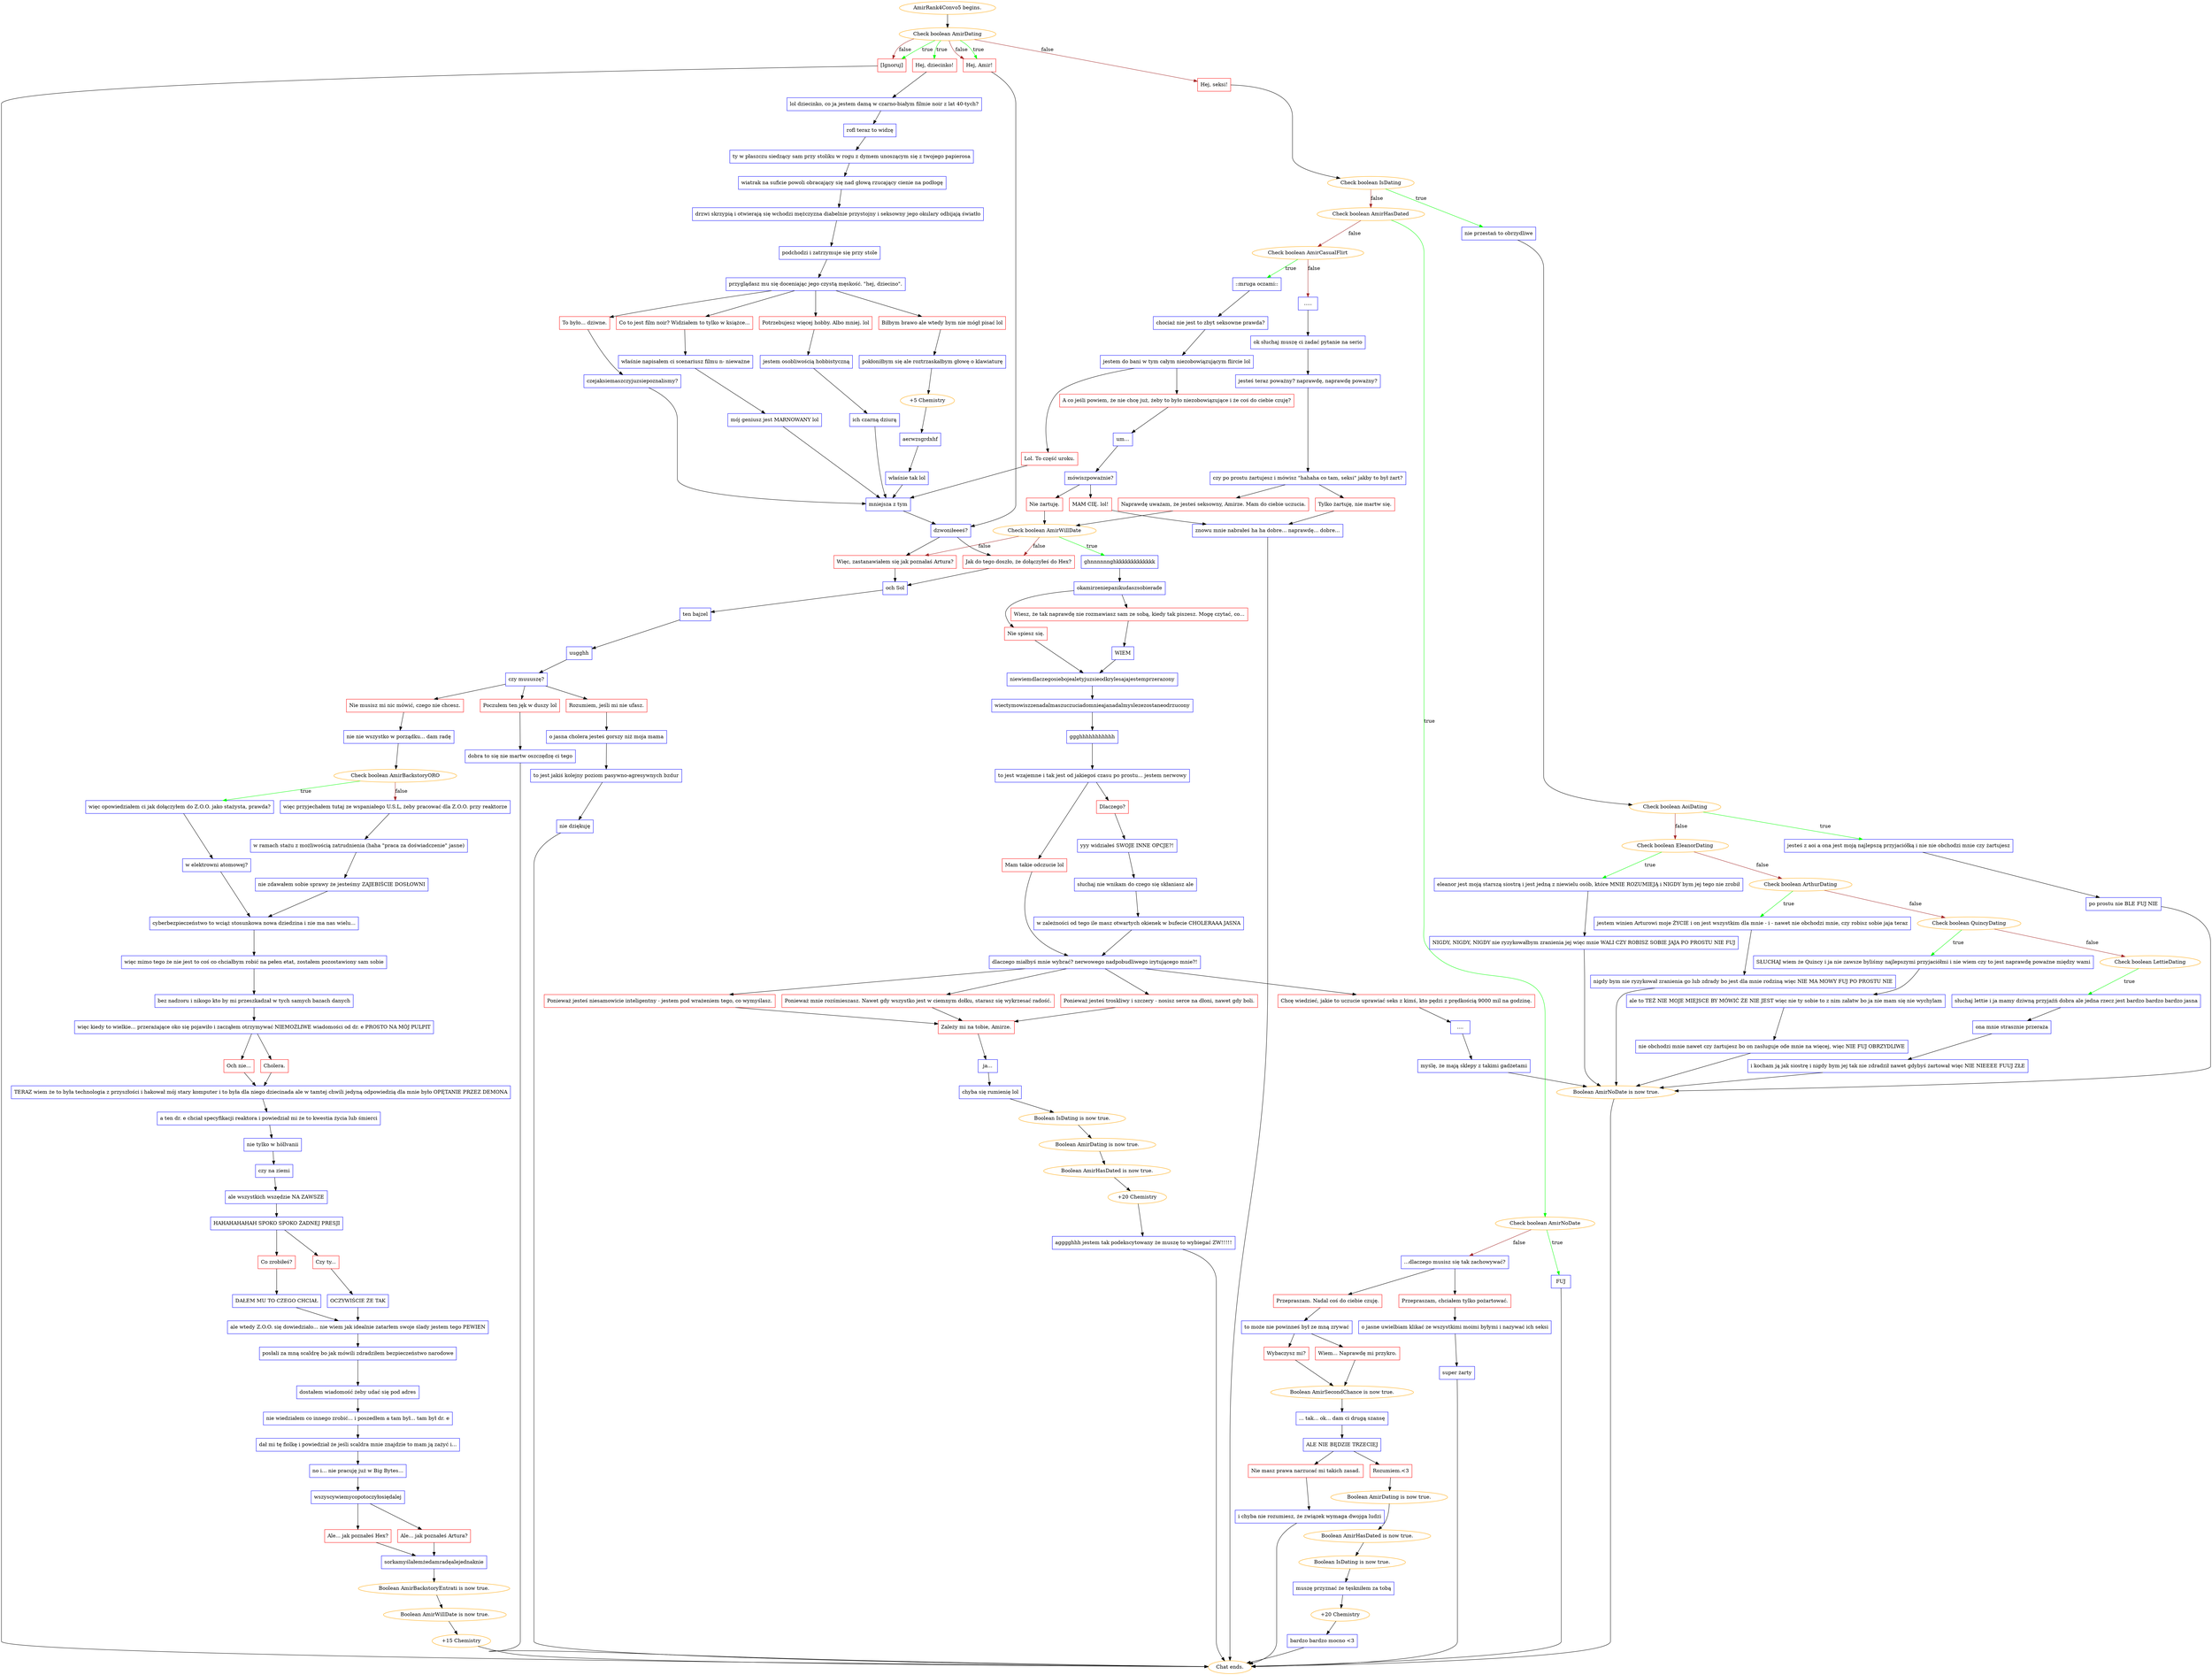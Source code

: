 digraph {
	"AmirRank4Convo5 begins." [color=orange];
		"AmirRank4Convo5 begins." -> j4038238885;
	j4038238885 [label="Check boolean AmirDating",color=orange];
		j4038238885 -> j4007556742 [label=true,color=green];
		j4038238885 -> j276088350 [label=true,color=green];
		j4038238885 -> j3747364732 [label=true,color=green];
		j4038238885 -> j324177856 [label=false,color=brown];
		j4038238885 -> j276088350 [label=false,color=brown];
		j4038238885 -> j3747364732 [label=false,color=brown];
	j4007556742 [label="Hej, dziecinko!",shape=box,color=red];
		j4007556742 -> j2544173421;
	j276088350 [label="Hej, Amir!",shape=box,color=red];
		j276088350 -> j3275668826;
	j3747364732 [label="[Ignoruj]",shape=box,color=red];
		j3747364732 -> "Chat ends.";
	j324177856 [label="Hej, seksi!",shape=box,color=red];
		j324177856 -> j3187119475;
	j2544173421 [label="lol dziecinko, co ja jestem damą w czarno-białym filmie noir z lat 40-tych?",shape=box,color=blue];
		j2544173421 -> j1061761418;
	j3275668826 [label="dzwoniłeeeś?",shape=box,color=blue];
		j3275668826 -> j1956641227;
		j3275668826 -> j1220466071;
	"Chat ends." [color=orange];
	j3187119475 [label="Check boolean IsDating",color=orange];
		j3187119475 -> j117320818 [label=true,color=green];
		j3187119475 -> j2762511978 [label=false,color=brown];
	j1061761418 [label="rofl teraz to widzę",shape=box,color=blue];
		j1061761418 -> j2215869274;
	j1956641227 [label="Jak do tego doszło, że dołączyłeś do Hex?",shape=box,color=red];
		j1956641227 -> j2484820784;
	j1220466071 [label="Więc, zastanawiałem się jak poznałaś Artura?",shape=box,color=red];
		j1220466071 -> j2484820784;
	j117320818 [label="nie przestań to obrzydliwe",shape=box,color=blue];
		j117320818 -> j4121758529;
	j2762511978 [label="Check boolean AmirHasDated",color=orange];
		j2762511978 -> j583148247 [label=true,color=green];
		j2762511978 -> j3041935515 [label=false,color=brown];
	j2215869274 [label="ty w płaszczu siedzący sam przy stoliku w rogu z dymem unoszącym się z twojego papierosa",shape=box,color=blue];
		j2215869274 -> j1181171458;
	j2484820784 [label="och Sol",shape=box,color=blue];
		j2484820784 -> j1090549090;
	j4121758529 [label="Check boolean AoiDating",color=orange];
		j4121758529 -> j3905773962 [label=true,color=green];
		j4121758529 -> j3816408486 [label=false,color=brown];
	j583148247 [label="Check boolean AmirNoDate",color=orange];
		j583148247 -> j4285586472 [label=true,color=green];
		j583148247 -> j1943514080 [label=false,color=brown];
	j3041935515 [label="Check boolean AmirCasualFlirt",color=orange];
		j3041935515 -> j3155524924 [label=true,color=green];
		j3041935515 -> j207074246 [label=false,color=brown];
	j1181171458 [label="wiatrak na suficie powoli obracający się nad głową rzucający cienie na podłogę",shape=box,color=blue];
		j1181171458 -> j3497055066;
	j1090549090 [label="ten bajzel",shape=box,color=blue];
		j1090549090 -> j667286159;
	j3905773962 [label="jesteś z aoi a ona jest moją najlepszą przyjaciółką i nie nie obchodzi mnie czy żartujesz",shape=box,color=blue];
		j3905773962 -> j4266918063;
	j3816408486 [label="Check boolean EleanorDating",color=orange];
		j3816408486 -> j3915974526 [label=true,color=green];
		j3816408486 -> j1390768341 [label=false,color=brown];
	j4285586472 [label="FUJ",shape=box,color=blue];
		j4285586472 -> "Chat ends.";
	j1943514080 [label="...dlaczego musisz się tak zachowywać?",shape=box,color=blue];
		j1943514080 -> j2185036227;
		j1943514080 -> j37105900;
	j3155524924 [label="::mruga oczami::",shape=box,color=blue];
		j3155524924 -> j1186195037;
	j207074246 [label=".....",shape=box,color=blue];
		j207074246 -> j3854246703;
	j3497055066 [label="drzwi skrzypią i otwierają się wchodzi mężczyzna diabelnie przystojny i seksowny jego okulary odbijają światło",shape=box,color=blue];
		j3497055066 -> j142702494;
	j667286159 [label="uugghh",shape=box,color=blue];
		j667286159 -> j1123534487;
	j4266918063 [label="po prostu nie BLE FUJ NIE",shape=box,color=blue];
		j4266918063 -> j1438323710;
	j3915974526 [label="eleanor jest moją starszą siostrą i jest jedną z niewielu osób, które MNIE ROZUMIEJĄ i NIGDY bym jej tego nie zrobił",shape=box,color=blue];
		j3915974526 -> j3292410687;
	j1390768341 [label="Check boolean ArthurDating",color=orange];
		j1390768341 -> j3225824666 [label=true,color=green];
		j1390768341 -> j4138058423 [label=false,color=brown];
	j2185036227 [label="Przepraszam. Nadal coś do ciebie czuję.",shape=box,color=red];
		j2185036227 -> j2464166341;
	j37105900 [label="Przepraszam, chciałem tylko pożartować.",shape=box,color=red];
		j37105900 -> j3130149302;
	j1186195037 [label="chociaż nie jest to zbyt seksowne prawda?",shape=box,color=blue];
		j1186195037 -> j2483070746;
	j3854246703 [label="ok słuchaj muszę ci zadać pytanie na serio",shape=box,color=blue];
		j3854246703 -> j149657148;
	j142702494 [label="podchodzi i zatrzymuje się przy stole",shape=box,color=blue];
		j142702494 -> j3063975480;
	j1123534487 [label="czy muuuszę?",shape=box,color=blue];
		j1123534487 -> j2015173846;
		j1123534487 -> j3897981512;
		j1123534487 -> j1195472054;
	j1438323710 [label="Boolean AmirNoDate is now true.",color=orange];
		j1438323710 -> "Chat ends.";
	j3292410687 [label="NIGDY, NIGDY, NIGDY nie ryzykowałbym zranienia jej więc mnie WALI CZY ROBISZ SOBIE JAJA PO PROSTU NIE FUJ",shape=box,color=blue];
		j3292410687 -> j1438323710;
	j3225824666 [label="jestem winien Arturowi moje ŻYCIE i on jest wszystkim dla mnie - i - nawet nie obchodzi mnie, czy robisz sobie jaja teraz",shape=box,color=blue];
		j3225824666 -> j2397120185;
	j4138058423 [label="Check boolean QuincyDating",color=orange];
		j4138058423 -> j1422822846 [label=true,color=green];
		j4138058423 -> j2396045377 [label=false,color=brown];
	j2464166341 [label="to może nie powinneś był ze mną zrywać",shape=box,color=blue];
		j2464166341 -> j1216111086;
		j2464166341 -> j20335856;
	j3130149302 [label="o jasne uwielbiam klikać ze wszystkimi moimi byłymi i nazywać ich seksi",shape=box,color=blue];
		j3130149302 -> j3445269004;
	j2483070746 [label="jestem do bani w tym całym niezobowiązującym flircie lol",shape=box,color=blue];
		j2483070746 -> j2537781133;
		j2483070746 -> j1496036379;
	j149657148 [label="jesteś teraz poważny? naprawdę, naprawdę poważny?",shape=box,color=blue];
		j149657148 -> j1691859218;
	j3063975480 [label="przyglądasz mu się doceniając jego czystą męskość. \"hej, dziecino\".",shape=box,color=blue];
		j3063975480 -> j63541982;
		j3063975480 -> j1468926940;
		j3063975480 -> j3489879527;
		j3063975480 -> j1484491848;
	j2015173846 [label="Rozumiem, jeśli mi nie ufasz.",shape=box,color=red];
		j2015173846 -> j393970839;
	j3897981512 [label="Nie musisz mi nic mówić, czego nie chcesz.",shape=box,color=red];
		j3897981512 -> j685578992;
	j1195472054 [label="Poczułem ten jęk w duszy lol",shape=box,color=red];
		j1195472054 -> j367143921;
	j2397120185 [label="nigdy bym nie ryzykował zranienia go lub zdrady bo jest dla mnie rodziną więc NIE MA MOWY FUJ PO PROSTU NIE",shape=box,color=blue];
		j2397120185 -> j1438323710;
	j1422822846 [label="SŁUCHAJ wiem że Quincy i ja nie zawsze byliśmy najlepszymi przyjaciółmi i nie wiem czy to jest naprawdę poważne między wami",shape=box,color=blue];
		j1422822846 -> j3759403471;
	j2396045377 [label="Check boolean LettieDating",color=orange];
		j2396045377 -> j942707499 [label=true,color=green];
	j1216111086 [label="Wiem... Naprawdę mi przykro.",shape=box,color=red];
		j1216111086 -> j4075260786;
	j20335856 [label="Wybaczysz mi?",shape=box,color=red];
		j20335856 -> j4075260786;
	j3445269004 [label="super żarty",shape=box,color=blue];
		j3445269004 -> "Chat ends.";
	j2537781133 [label="Lol. To część uroku.",shape=box,color=red];
		j2537781133 -> j156400283;
	j1496036379 [label="A co jeśli powiem, że nie chcę już, żeby to było niezobowiązujące i że coś do ciebie czuję?",shape=box,color=red];
		j1496036379 -> j2341348767;
	j1691859218 [label="czy po prostu żartujesz i mówisz \"hahaha co tam, seksi\" jakby to był żart?",shape=box,color=blue];
		j1691859218 -> j2222486518;
		j1691859218 -> j1637579747;
	j63541982 [label="Co to jest film noir? Widziałem to tylko w książce...",shape=box,color=red];
		j63541982 -> j2073126135;
	j1468926940 [label="Potrzebujesz więcej hobby. Albo mniej. lol",shape=box,color=red];
		j1468926940 -> j557251348;
	j3489879527 [label="Biłbym brawo ale wtedy bym nie mógł pisać lol",shape=box,color=red];
		j3489879527 -> j1378130548;
	j1484491848 [label="To było... dziwne.",shape=box,color=red];
		j1484491848 -> j3391526998;
	j393970839 [label="o jasna cholera jesteś gorszy niż moja mama",shape=box,color=blue];
		j393970839 -> j1372789908;
	j685578992 [label="nie nie wszystko w porządku... dam radę",shape=box,color=blue];
		j685578992 -> j752942042;
	j367143921 [label="dobra to się nie martw oszczędzę ci tego",shape=box,color=blue];
		j367143921 -> "Chat ends.";
	j3759403471 [label="ale to TEŻ NIE MOJE MIEJSCE BY MÓWIĆ ŻE NIE JEST więc nie ty sobie to z nim załatw bo ja nie mam się nie wychylam",shape=box,color=blue];
		j3759403471 -> j2578363879;
	j942707499 [label="słuchaj lettie i ja mamy dziwną przyjaźń dobra ale jedna rzecz jest bardzo bardzo bardzo jasna",shape=box,color=blue];
		j942707499 -> j2338576706;
	j4075260786 [label="Boolean AmirSecondChance is now true.",color=orange];
		j4075260786 -> j2241432299;
	j156400283 [label="mniejsza z tym",shape=box,color=blue];
		j156400283 -> j3275668826;
	j2341348767 [label="um...",shape=box,color=blue];
		j2341348767 -> j2871328253;
	j2222486518 [label="Naprawdę uważam, że jesteś seksowny, Amirze. Mam do ciebie uczucia.",shape=box,color=red];
		j2222486518 -> j3219135128;
	j1637579747 [label="Tylko żartuję, nie martw się.",shape=box,color=red];
		j1637579747 -> j95034822;
	j2073126135 [label="właśnie napisałem ci scenariusz filmu n- nieważne",shape=box,color=blue];
		j2073126135 -> j762956490;
	j557251348 [label="jestem osobliwością hobbistyczną",shape=box,color=blue];
		j557251348 -> j2586132620;
	j1378130548 [label="pokłoniłbym się ale roztrzaskałbym głowę o klawiaturę",shape=box,color=blue];
		j1378130548 -> j384641233;
	j3391526998 [label="czejaksiemaszczyjuzsiepoznalismy?",shape=box,color=blue];
		j3391526998 -> j156400283;
	j1372789908 [label="to jest jakiś kolejny poziom pasywno-agresywnych bzdur",shape=box,color=blue];
		j1372789908 -> j295029964;
	j752942042 [label="Check boolean AmirBackstoryORO",color=orange];
		j752942042 -> j2816964420 [label=true,color=green];
		j752942042 -> j2097238711 [label=false,color=brown];
	j2578363879 [label="nie obchodzi mnie nawet czy żartujesz bo on zasługuje ode mnie na więcej, więc NIE FUJ OBRZYDLIWE",shape=box,color=blue];
		j2578363879 -> j1438323710;
	j2338576706 [label="ona mnie strasznie przeraża",shape=box,color=blue];
		j2338576706 -> j4208139069;
	j2241432299 [label="... tak... ok... dam ci drugą szansę",shape=box,color=blue];
		j2241432299 -> j2656026302;
	j2871328253 [label="mówiszpoważnie?",shape=box,color=blue];
		j2871328253 -> j4160996057;
		j2871328253 -> j3949937596;
	j3219135128 [label="Check boolean AmirWillDate",color=orange];
		j3219135128 -> j509674453 [label=true,color=green];
		j3219135128 -> j1956641227 [label=false,color=brown];
		j3219135128 -> j1220466071 [label=false,color=brown];
	j95034822 [label="znowu mnie nabrałeś ha ha dobre... naprawdę... dobre...",shape=box,color=blue];
		j95034822 -> "Chat ends.";
	j762956490 [label="mój geniusz jest MARNOWANY lol",shape=box,color=blue];
		j762956490 -> j156400283;
	j2586132620 [label="ich czarną dziurą",shape=box,color=blue];
		j2586132620 -> j156400283;
	j384641233 [label="+5 Chemistry",color=orange];
		j384641233 -> j4092213636;
	j295029964 [label="nie dziękuję",shape=box,color=blue];
		j295029964 -> "Chat ends.";
	j2816964420 [label="więc opowiedziałem ci jak dołączyłem do Z.O.O. jako stażysta, prawda?",shape=box,color=blue];
		j2816964420 -> j481280667;
	j2097238711 [label="więc przyjechałem tutaj ze wspaniałego U.S.L, żeby pracować dla Z.O.O. przy reaktorze",shape=box,color=blue];
		j2097238711 -> j3862199297;
	j4208139069 [label="i kocham ją jak siostrę i nigdy bym jej tak nie zdradził nawet gdybyś żartował więc NIE NIEEEE FUUJ ZŁE",shape=box,color=blue];
		j4208139069 -> j1438323710;
	j2656026302 [label="ALE NIE BĘDZIE TRZECIEJ",shape=box,color=blue];
		j2656026302 -> j364775341;
		j2656026302 -> j3335321092;
	j4160996057 [label="Nie żartuję.",shape=box,color=red];
		j4160996057 -> j3219135128;
	j3949937596 [label="MAM CIĘ. lol!",shape=box,color=red];
		j3949937596 -> j95034822;
	j509674453 [label="ghnnnnnnghkkkkkkkkkkkkk",shape=box,color=blue];
		j509674453 -> j923565246;
	j4092213636 [label="aerwzsgrdxhf",shape=box,color=blue];
		j4092213636 -> j3713250635;
	j481280667 [label="w elektrowni atomowej?",shape=box,color=blue];
		j481280667 -> j4273367844;
	j3862199297 [label="w ramach stażu z możliwością zatrudnienia (haha \"praca za doświadczenie\" jasne)",shape=box,color=blue];
		j3862199297 -> j1283143489;
	j364775341 [label="Rozumiem.<3",shape=box,color=red];
		j364775341 -> j2095900191;
	j3335321092 [label="Nie masz prawa narzucać mi takich zasad.",shape=box,color=red];
		j3335321092 -> j692111033;
	j923565246 [label="okamirzeniepanikudaszsobierade",shape=box,color=blue];
		j923565246 -> j2836456685;
		j923565246 -> j2178084072;
	j3713250635 [label="właśnie tak lol",shape=box,color=blue];
		j3713250635 -> j156400283;
	j4273367844 [label="cyberbezpieczeństwo to wciąż stosunkowa nowa dziedzina i nie ma nas wielu...",shape=box,color=blue];
		j4273367844 -> j753070422;
	j1283143489 [label="nie zdawałem sobie sprawy że jesteśmy ZAJEBIŚCIE DOSŁOWNI",shape=box,color=blue];
		j1283143489 -> j4273367844;
	j2095900191 [label="Boolean AmirDating is now true.",color=orange];
		j2095900191 -> j1532829688;
	j692111033 [label="i chyba nie rozumiesz, że związek wymaga dwojga ludzi",shape=box,color=blue];
		j692111033 -> "Chat ends.";
	j2836456685 [label="Nie spiesz się.",shape=box,color=red];
		j2836456685 -> j2702935585;
	j2178084072 [label="Wiesz, że tak naprawdę nie rozmawiasz sam ze sobą, kiedy tak piszesz. Mogę czytać, co...",shape=box,color=red];
		j2178084072 -> j1010108189;
	j753070422 [label="więc mimo tego że nie jest to coś co chciałbym robić na pełen etat, zostałem pozostawiony sam sobie",shape=box,color=blue];
		j753070422 -> j4159379517;
	j1532829688 [label="Boolean AmirHasDated is now true.",color=orange];
		j1532829688 -> j2405728675;
	j2702935585 [label="niewiemdlaczegosiebojealetyjuzsieodkrylesajajestemprzerazony",shape=box,color=blue];
		j2702935585 -> j3180894737;
	j1010108189 [label="WIEM",shape=box,color=blue];
		j1010108189 -> j2702935585;
	j4159379517 [label="bez nadzoru i nikogo kto by mi przeszkadzał w tych samych bazach danych",shape=box,color=blue];
		j4159379517 -> j3910620105;
	j2405728675 [label="Boolean IsDating is now true.",color=orange];
		j2405728675 -> j2056636288;
	j3180894737 [label="wiectymowiszzenadalmaszuczuciadomnieajanadalmyslezezostaneodrzucony",shape=box,color=blue];
		j3180894737 -> j510004386;
	j3910620105 [label="więc kiedy to wielkie... przerażające oko się pojawiło i zacząłem otrzymywać NIEMOŻLIWE wiadomości od dr. e PROSTO NA MÓJ PULPIT",shape=box,color=blue];
		j3910620105 -> j221306507;
		j3910620105 -> j2905280374;
	j2056636288 [label="muszę przyznać że tęskniłem za tobą",shape=box,color=blue];
		j2056636288 -> j666997960;
	j510004386 [label="ggghhhhhhhhhhh",shape=box,color=blue];
		j510004386 -> j1089519199;
	j221306507 [label="Och nie...",shape=box,color=red];
		j221306507 -> j2639662086;
	j2905280374 [label="Cholera.",shape=box,color=red];
		j2905280374 -> j2639662086;
	j666997960 [label="+20 Chemistry",color=orange];
		j666997960 -> j2680033427;
	j1089519199 [label="to jest wzajemne i tak jest od jakiegoś czasu po prostu... jestem nerwowy",shape=box,color=blue];
		j1089519199 -> j112518032;
		j1089519199 -> j4214385299;
	j2639662086 [label="TERAZ wiem że to była technologia z przyszłości i hakował mój stary komputer i to była dla niego dziecinada ale w tamtej chwili jedyną odpowiedzią dla mnie było OPĘTANIE PRZEZ DEMONA",shape=box,color=blue];
		j2639662086 -> j1870414403;
	j2680033427 [label="bardzo bardzo mocno <3",shape=box,color=blue];
		j2680033427 -> "Chat ends.";
	j112518032 [label="Mam takie odczucie lol",shape=box,color=red];
		j112518032 -> j1288935508;
	j4214385299 [label="Dlaczego?",shape=box,color=red];
		j4214385299 -> j3857913876;
	j1870414403 [label="a ten dr. e chciał specyfikacji reaktora i powiedział mi że to kwestia życia lub śmierci",shape=box,color=blue];
		j1870414403 -> j2936412660;
	j1288935508 [label="dlaczego miałbyś mnie wybrać? nerwowego nadpobudliwego irytującego mnie?!",shape=box,color=blue];
		j1288935508 -> j2563082607;
		j1288935508 -> j954502827;
		j1288935508 -> j664140964;
		j1288935508 -> j1621694781;
	j3857913876 [label="yyy widziałeś SWOJE INNE OPCJE?!",shape=box,color=blue];
		j3857913876 -> j696989185;
	j2936412660 [label="nie tylko w höllvanii",shape=box,color=blue];
		j2936412660 -> j1911887327;
	j2563082607 [label="Ponieważ jesteś niesamowicie inteligentny - jestem pod wrażeniem tego, co wymyślasz.",shape=box,color=red];
		j2563082607 -> j3886282694;
	j954502827 [label="Ponieważ jesteś troskliwy i szczery - nosisz serce na dłoni, nawet gdy boli.",shape=box,color=red];
		j954502827 -> j3886282694;
	j664140964 [label="Ponieważ mnie rozśmieszasz. Nawet gdy wszystko jest w ciemnym dołku, starasz się wykrzesać radość.",shape=box,color=red];
		j664140964 -> j3886282694;
	j1621694781 [label="Chcę wiedzieć, jakie to uczucie uprawiać seks z kimś, kto pędzi z prędkością 9000 mil na godzinę.",shape=box,color=red];
		j1621694781 -> j2064602325;
	j696989185 [label="słuchaj nie wnikam do czego się skłaniasz ale",shape=box,color=blue];
		j696989185 -> j1005493513;
	j1911887327 [label="czy na ziemi",shape=box,color=blue];
		j1911887327 -> j3201628419;
	j3886282694 [label="Zależy mi na tobie, Amirze.",shape=box,color=red];
		j3886282694 -> j2233989301;
	j2064602325 [label="....",shape=box,color=blue];
		j2064602325 -> j903809566;
	j1005493513 [label="w zależności od tego ile masz otwartych okienek w bufecie CHOLERAAA JASNA",shape=box,color=blue];
		j1005493513 -> j1288935508;
	j3201628419 [label="ale wszystkich wszędzie NA ZAWSZE",shape=box,color=blue];
		j3201628419 -> j2066688049;
	j2233989301 [label="ja...",shape=box,color=blue];
		j2233989301 -> j3860782575;
	j903809566 [label="myślę, że mają sklepy z takimi gadżetami",shape=box,color=blue];
		j903809566 -> j1438323710;
	j2066688049 [label="HAHAHAHAHAH SPOKO SPOKO ŻADNEJ PRESJI",shape=box,color=blue];
		j2066688049 -> j1809278933;
		j2066688049 -> j4148013740;
	j3860782575 [label="chyba się rumienię lol",shape=box,color=blue];
		j3860782575 -> j4278752637;
	j1809278933 [label="Co zrobiłeś?",shape=box,color=red];
		j1809278933 -> j3610463174;
	j4148013740 [label="Czy ty...",shape=box,color=red];
		j4148013740 -> j457416275;
	j4278752637 [label="Boolean IsDating is now true.",color=orange];
		j4278752637 -> j3808424897;
	j3610463174 [label="DAŁEM MU TO CZEGO CHCIAŁ",shape=box,color=blue];
		j3610463174 -> j1326686207;
	j457416275 [label="OCZYWIŚCIE ŻE TAK",shape=box,color=blue];
		j457416275 -> j1326686207;
	j3808424897 [label="Boolean AmirDating is now true.",color=orange];
		j3808424897 -> j2006422305;
	j1326686207 [label="ale wtedy Z.O.O. się dowiedziało... nie wiem jak idealnie zatarłem swoje ślady jestem tego PEWIEN",shape=box,color=blue];
		j1326686207 -> j2802437546;
	j2006422305 [label="Boolean AmirHasDated is now true.",color=orange];
		j2006422305 -> j2926515304;
	j2802437546 [label="posłali za mną scaldrę bo jak mówili zdradziłem bezpieczeństwo narodowe",shape=box,color=blue];
		j2802437546 -> j3343533089;
	j2926515304 [label="+20 Chemistry",color=orange];
		j2926515304 -> j3704104160;
	j3343533089 [label="dostałem wiadomość żeby udać się pod adres",shape=box,color=blue];
		j3343533089 -> j721274659;
	j3704104160 [label="agggghhh jestem tak podekscytowany że muszę to wybiegać ZW!!!!!",shape=box,color=blue];
		j3704104160 -> "Chat ends.";
	j721274659 [label="nie wiedziałem co innego zrobić... i poszedłem a tam był... tam był dr. e",shape=box,color=blue];
		j721274659 -> j1845378295;
	j1845378295 [label="dał mi tę fiolkę i powiedział że jeśli scaldra mnie znajdzie to mam ją zażyć i...",shape=box,color=blue];
		j1845378295 -> j1815289715;
	j1815289715 [label="no i... nie pracuję już w Big Bytes...",shape=box,color=blue];
		j1815289715 -> j3201861111;
	j3201861111 [label="wszyscywiemycopotoczyłosiędalej",shape=box,color=blue];
		j3201861111 -> j3817954155;
		j3201861111 -> j321639376;
	j3817954155 [label="Ale... jak poznałeś Hex?",shape=box,color=red];
		j3817954155 -> j3841895803;
	j321639376 [label="Ale... jak poznałeś Artura?",shape=box,color=red];
		j321639376 -> j3841895803;
	j3841895803 [label="sorkamyślałemżedamradęalejednaknie",shape=box,color=blue];
		j3841895803 -> j796369039;
	j796369039 [label="Boolean AmirBackstoryEntrati is now true.",color=orange];
		j796369039 -> j439853534;
	j439853534 [label="Boolean AmirWillDate is now true.",color=orange];
		j439853534 -> j374273682;
	j374273682 [label="+15 Chemistry",color=orange];
		j374273682 -> "Chat ends.";
}